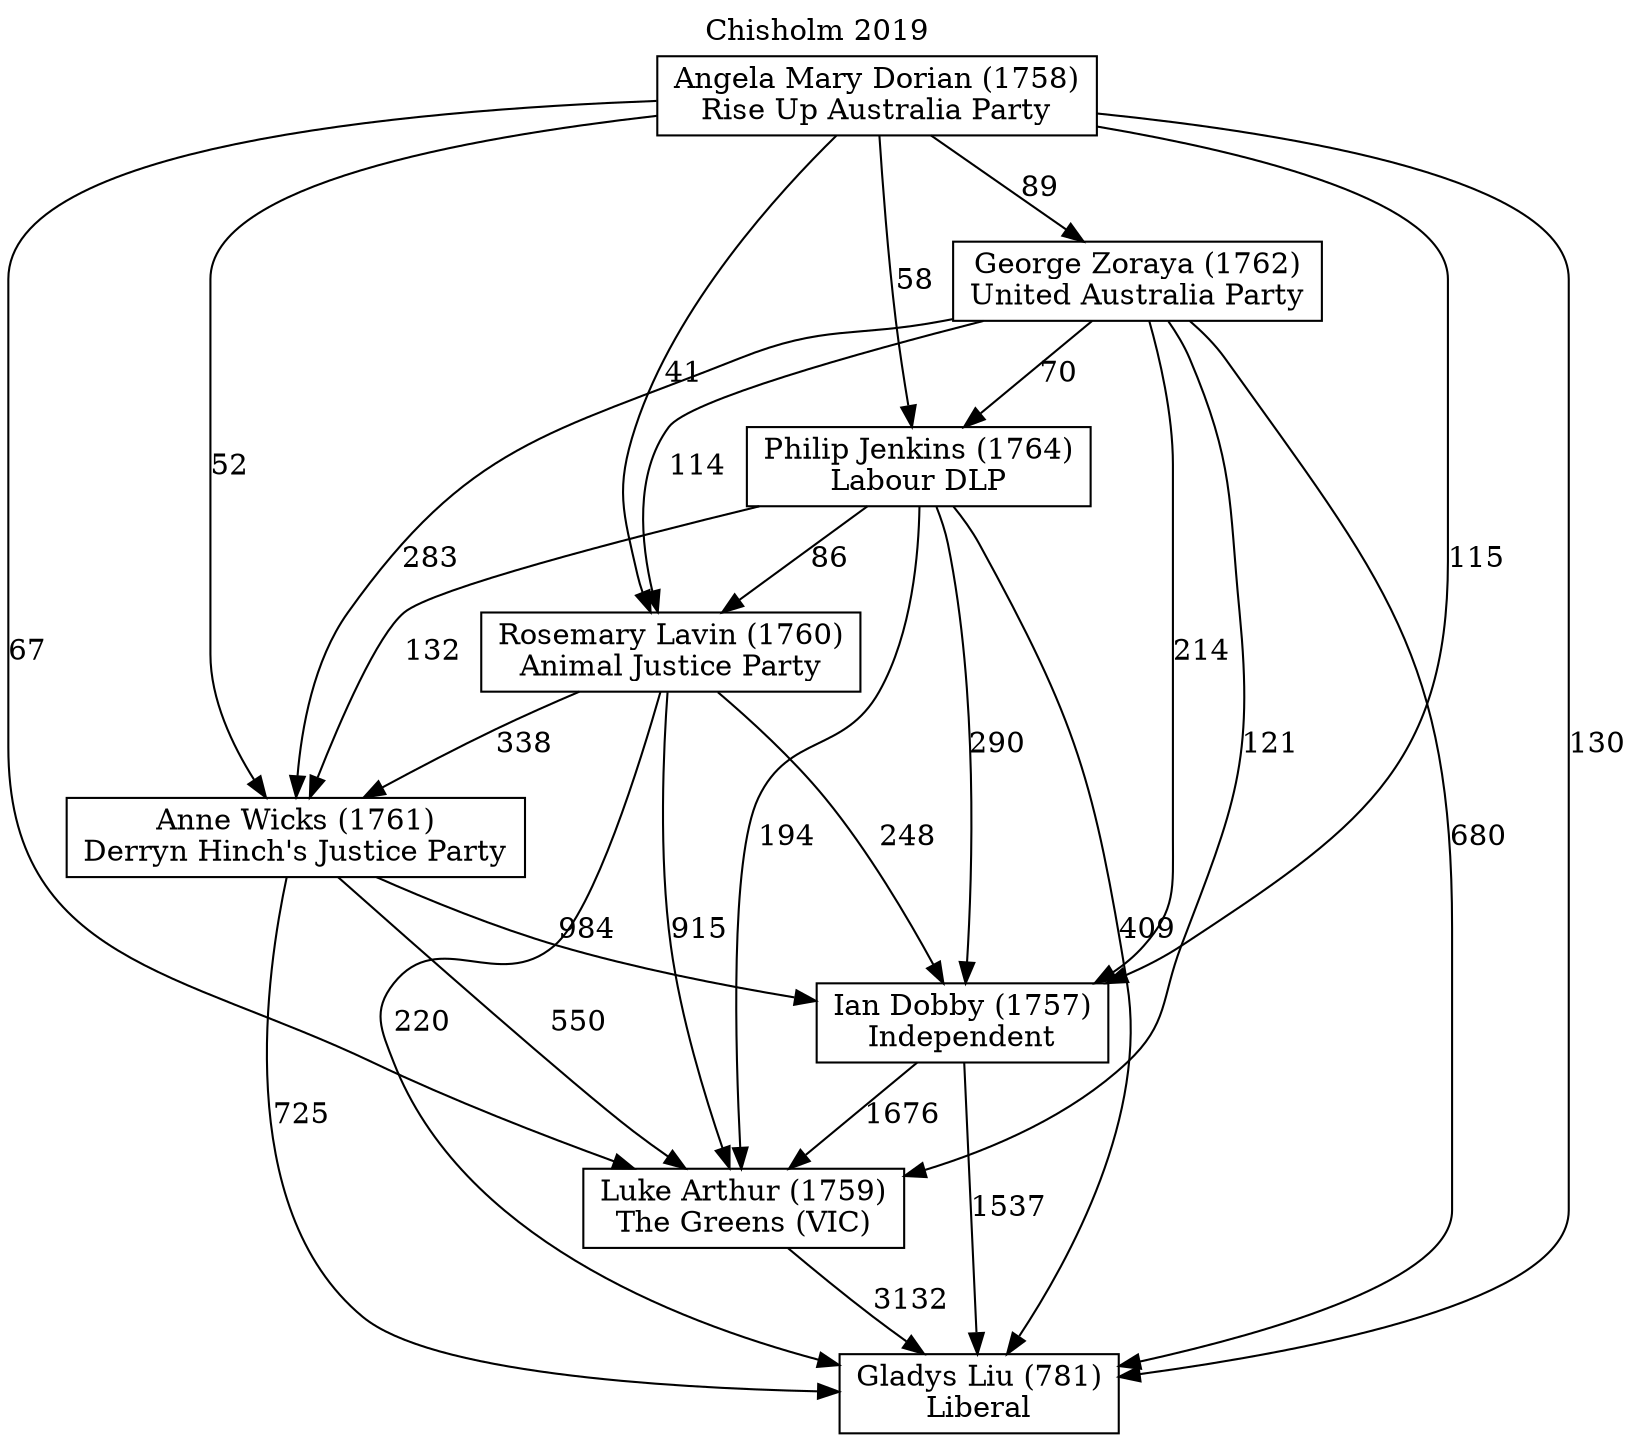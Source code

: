// House preference flow
digraph "Gladys Liu (781)_Chisholm_2019" {
	graph [label="Chisholm 2019" labelloc=t mclimit=10]
	node [shape=box]
	"Gladys Liu (781)" [label="Gladys Liu (781)
Liberal"]
	"Luke Arthur (1759)" [label="Luke Arthur (1759)
The Greens (VIC)"]
	"Ian Dobby (1757)" [label="Ian Dobby (1757)
Independent"]
	"Anne Wicks (1761)" [label="Anne Wicks (1761)
Derryn Hinch's Justice Party"]
	"Rosemary Lavin (1760)" [label="Rosemary Lavin (1760)
Animal Justice Party"]
	"Philip Jenkins (1764)" [label="Philip Jenkins (1764)
Labour DLP"]
	"George Zoraya (1762)" [label="George Zoraya (1762)
United Australia Party"]
	"Angela Mary Dorian (1758)" [label="Angela Mary Dorian (1758)
Rise Up Australia Party"]
	"Luke Arthur (1759)" -> "Gladys Liu (781)" [label=3132]
	"Ian Dobby (1757)" -> "Luke Arthur (1759)" [label=1676]
	"Anne Wicks (1761)" -> "Ian Dobby (1757)" [label=984]
	"Rosemary Lavin (1760)" -> "Anne Wicks (1761)" [label=338]
	"Philip Jenkins (1764)" -> "Rosemary Lavin (1760)" [label=86]
	"George Zoraya (1762)" -> "Philip Jenkins (1764)" [label=70]
	"Angela Mary Dorian (1758)" -> "George Zoraya (1762)" [label=89]
	"Ian Dobby (1757)" -> "Gladys Liu (781)" [label=1537]
	"Anne Wicks (1761)" -> "Gladys Liu (781)" [label=725]
	"Rosemary Lavin (1760)" -> "Gladys Liu (781)" [label=220]
	"Philip Jenkins (1764)" -> "Gladys Liu (781)" [label=409]
	"George Zoraya (1762)" -> "Gladys Liu (781)" [label=680]
	"Angela Mary Dorian (1758)" -> "Gladys Liu (781)" [label=130]
	"Angela Mary Dorian (1758)" -> "Philip Jenkins (1764)" [label=58]
	"George Zoraya (1762)" -> "Rosemary Lavin (1760)" [label=114]
	"Angela Mary Dorian (1758)" -> "Rosemary Lavin (1760)" [label=41]
	"Philip Jenkins (1764)" -> "Anne Wicks (1761)" [label=132]
	"George Zoraya (1762)" -> "Anne Wicks (1761)" [label=283]
	"Angela Mary Dorian (1758)" -> "Anne Wicks (1761)" [label=52]
	"Rosemary Lavin (1760)" -> "Ian Dobby (1757)" [label=248]
	"Philip Jenkins (1764)" -> "Ian Dobby (1757)" [label=290]
	"George Zoraya (1762)" -> "Ian Dobby (1757)" [label=214]
	"Angela Mary Dorian (1758)" -> "Ian Dobby (1757)" [label=115]
	"Anne Wicks (1761)" -> "Luke Arthur (1759)" [label=550]
	"Rosemary Lavin (1760)" -> "Luke Arthur (1759)" [label=915]
	"Philip Jenkins (1764)" -> "Luke Arthur (1759)" [label=194]
	"George Zoraya (1762)" -> "Luke Arthur (1759)" [label=121]
	"Angela Mary Dorian (1758)" -> "Luke Arthur (1759)" [label=67]
}
